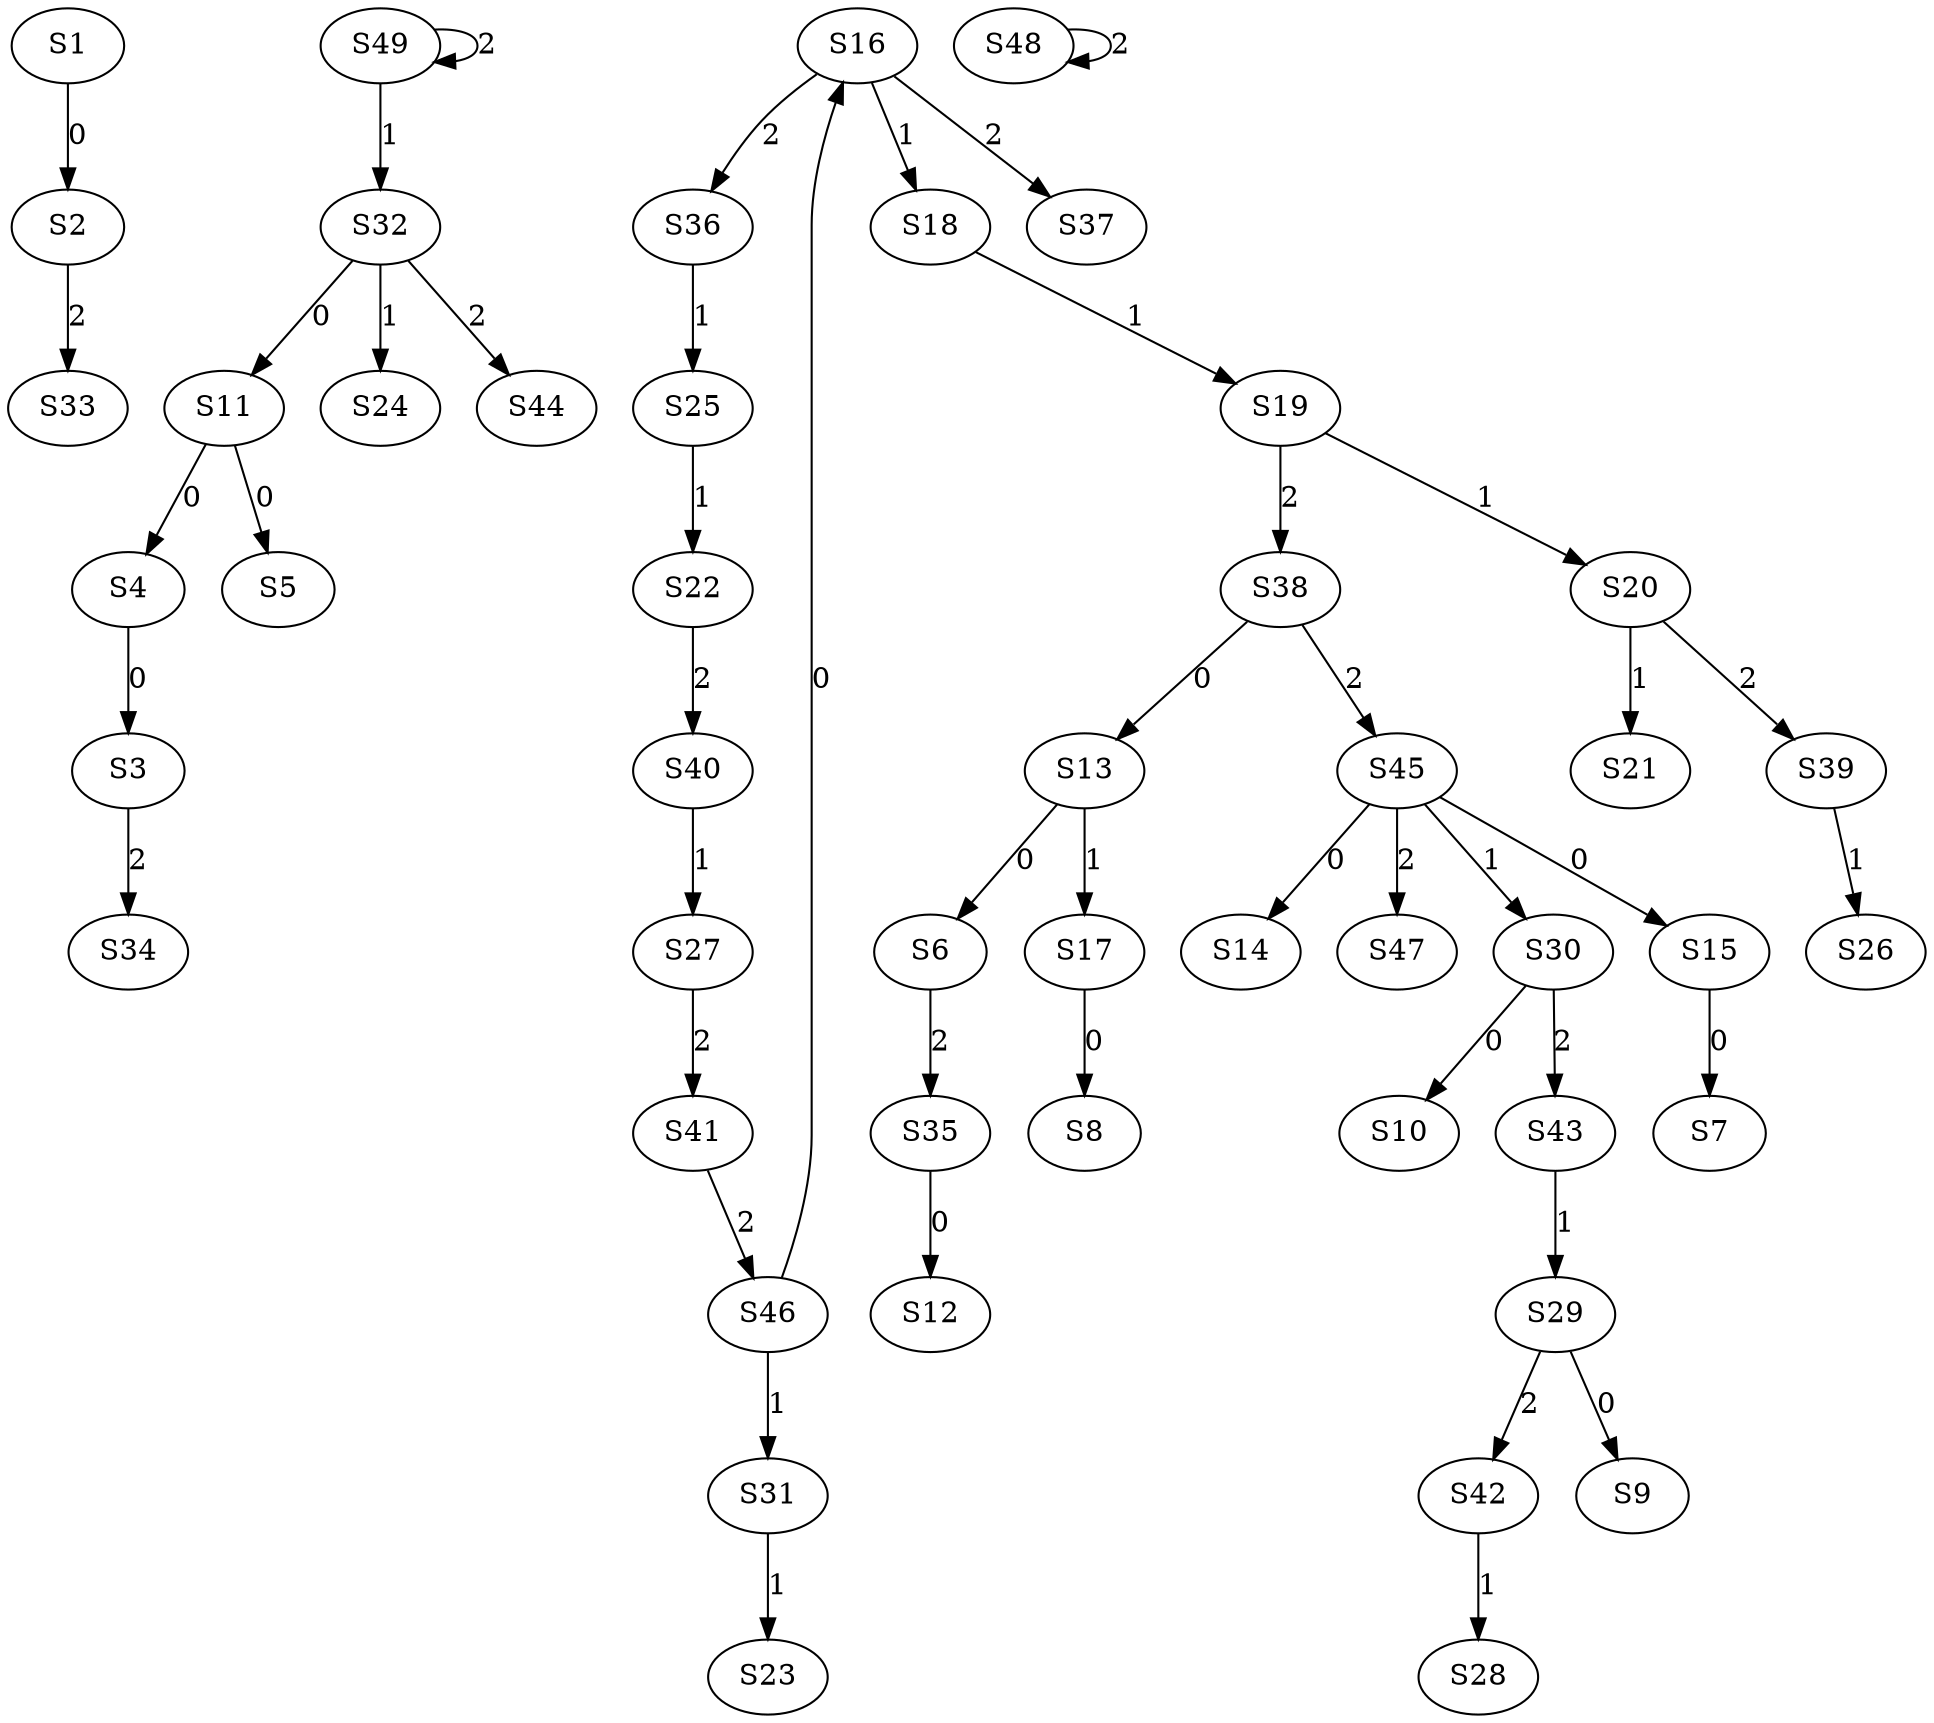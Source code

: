 strict digraph {
	S1 -> S2 [ label = 0 ];
	S4 -> S3 [ label = 0 ];
	S11 -> S4 [ label = 0 ];
	S11 -> S5 [ label = 0 ];
	S13 -> S6 [ label = 0 ];
	S15 -> S7 [ label = 0 ];
	S17 -> S8 [ label = 0 ];
	S29 -> S9 [ label = 0 ];
	S30 -> S10 [ label = 0 ];
	S32 -> S11 [ label = 0 ];
	S35 -> S12 [ label = 0 ];
	S38 -> S13 [ label = 0 ];
	S45 -> S14 [ label = 0 ];
	S45 -> S15 [ label = 0 ];
	S46 -> S16 [ label = 0 ];
	S13 -> S17 [ label = 1 ];
	S16 -> S18 [ label = 1 ];
	S18 -> S19 [ label = 1 ];
	S19 -> S20 [ label = 1 ];
	S20 -> S21 [ label = 1 ];
	S25 -> S22 [ label = 1 ];
	S31 -> S23 [ label = 1 ];
	S32 -> S24 [ label = 1 ];
	S36 -> S25 [ label = 1 ];
	S39 -> S26 [ label = 1 ];
	S40 -> S27 [ label = 1 ];
	S42 -> S28 [ label = 1 ];
	S43 -> S29 [ label = 1 ];
	S45 -> S30 [ label = 1 ];
	S46 -> S31 [ label = 1 ];
	S49 -> S32 [ label = 1 ];
	S2 -> S33 [ label = 2 ];
	S3 -> S34 [ label = 2 ];
	S6 -> S35 [ label = 2 ];
	S16 -> S36 [ label = 2 ];
	S16 -> S37 [ label = 2 ];
	S19 -> S38 [ label = 2 ];
	S20 -> S39 [ label = 2 ];
	S22 -> S40 [ label = 2 ];
	S27 -> S41 [ label = 2 ];
	S29 -> S42 [ label = 2 ];
	S30 -> S43 [ label = 2 ];
	S32 -> S44 [ label = 2 ];
	S38 -> S45 [ label = 2 ];
	S41 -> S46 [ label = 2 ];
	S45 -> S47 [ label = 2 ];
	S48 -> S48 [ label = 2 ];
	S49 -> S49 [ label = 2 ];
}